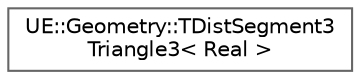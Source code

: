 digraph "Graphical Class Hierarchy"
{
 // INTERACTIVE_SVG=YES
 // LATEX_PDF_SIZE
  bgcolor="transparent";
  edge [fontname=Helvetica,fontsize=10,labelfontname=Helvetica,labelfontsize=10];
  node [fontname=Helvetica,fontsize=10,shape=box,height=0.2,width=0.4];
  rankdir="LR";
  Node0 [id="Node000000",label="UE::Geometry::TDistSegment3\lTriangle3\< Real \>",height=0.2,width=0.4,color="grey40", fillcolor="white", style="filled",URL="$d9/dd7/classUE_1_1Geometry_1_1TDistSegment3Triangle3.html",tooltip="Compute unsigned distance between 3D segment and 3D triangle."];
}
